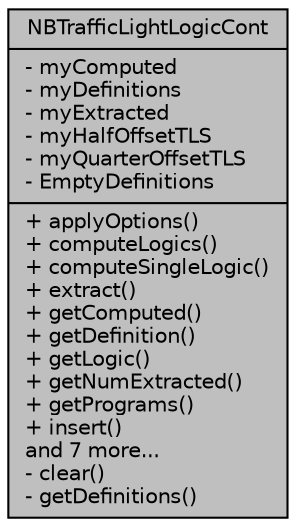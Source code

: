digraph "NBTrafficLightLogicCont"
{
  edge [fontname="Helvetica",fontsize="10",labelfontname="Helvetica",labelfontsize="10"];
  node [fontname="Helvetica",fontsize="10",shape=record];
  Node1 [label="{NBTrafficLightLogicCont\n|- myComputed\l- myDefinitions\l- myExtracted\l- myHalfOffsetTLS\l- myQuarterOffsetTLS\l- EmptyDefinitions\l|+ applyOptions()\l+ computeLogics()\l+ computeSingleLogic()\l+ extract()\l+ getComputed()\l+ getDefinition()\l+ getLogic()\l+ getNumExtracted()\l+ getPrograms()\l+ insert()\land 7 more...\l- clear()\l- getDefinitions()\l}",height=0.2,width=0.4,color="black", fillcolor="grey75", style="filled", fontcolor="black"];
}
